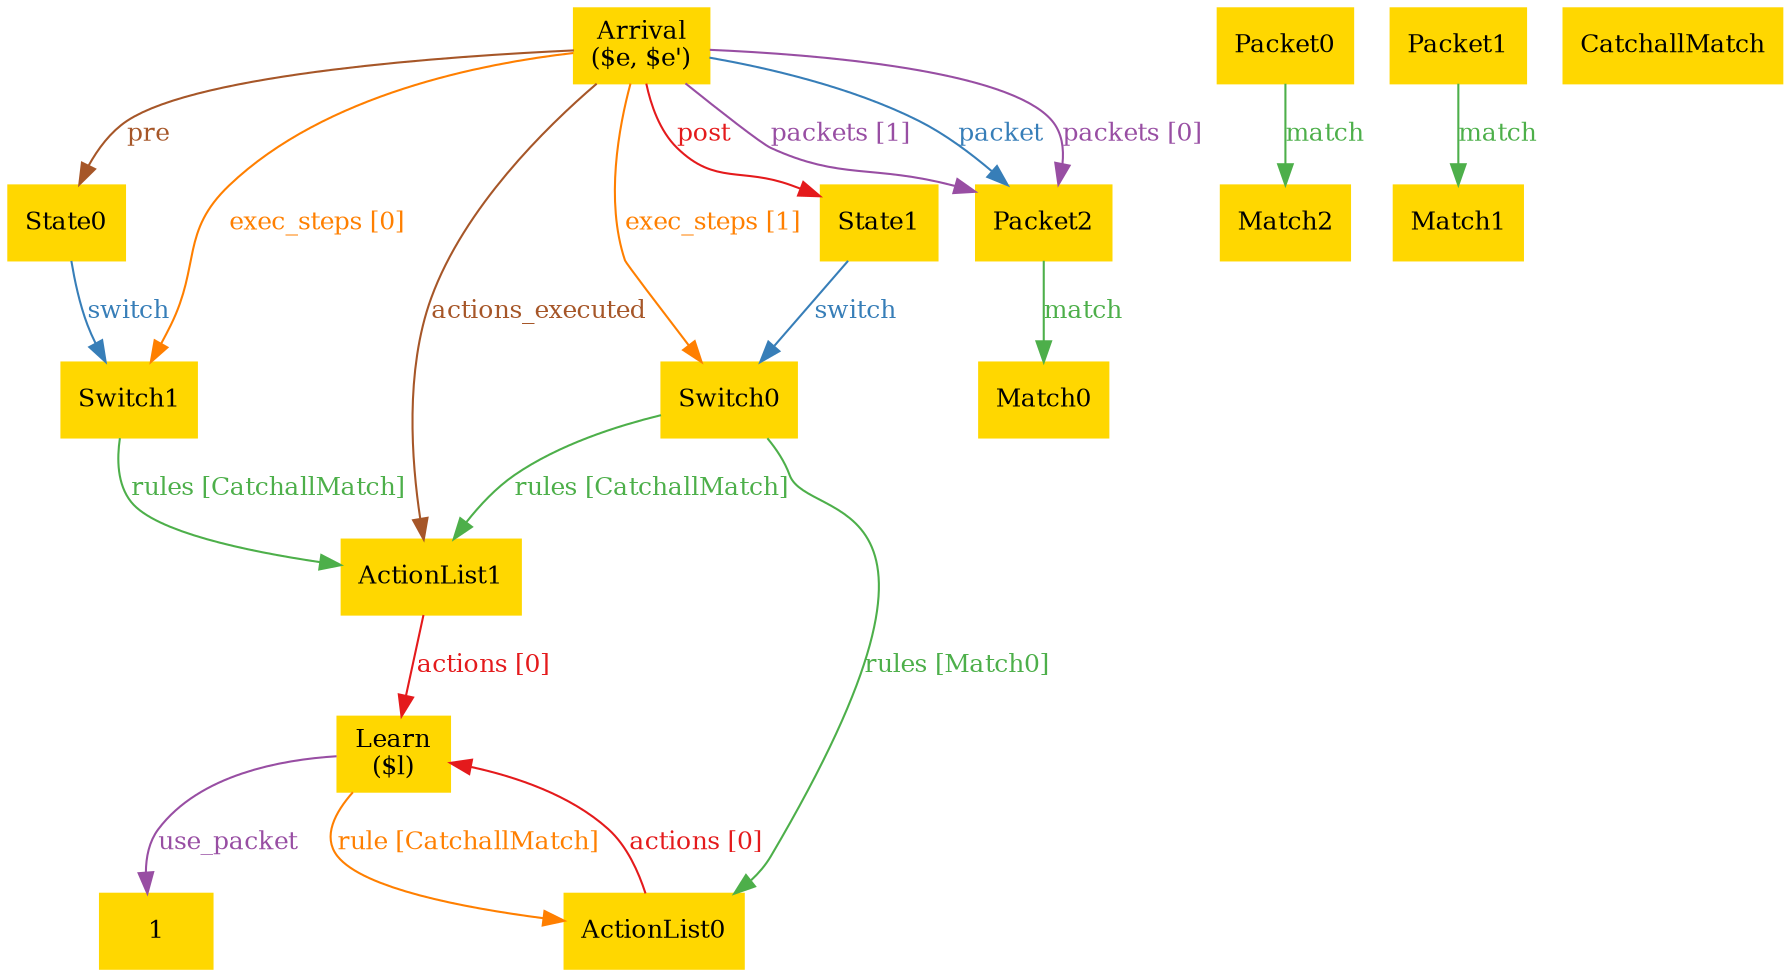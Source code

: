 digraph "graph" {
graph [fontsize=12]
node [fontsize=12]
edge [fontsize=12]
rankdir=TB;
"N9" -> "N8" [uuid = "<ActionList0, 0, Learn>", color = "#e41a1c", fontcolor = "#e41a1c", style = "solid", label = "actions [0]", dir = "back", weight = "1"]
"N10" -> "N9" [uuid = "<ActionList1, 0, Learn>", color = "#e41a1c", fontcolor = "#e41a1c", style = "solid", label = "actions [0]", dir = "forward", weight = "1"]
"N15" -> "N10" [uuid = "<Arrival, ActionList1>", color = "#a65628", fontcolor = "#a65628", style = "solid", label = "actions_executed", dir = "forward", weight = "1"]
"N15" -> "N13" [uuid = "<Arrival, 0, Switch1>", color = "#ff7f00", fontcolor = "#ff7f00", style = "solid", label = "exec_steps [0]", dir = "forward", weight = "1"]
"N15" -> "N11" [uuid = "<Arrival, 1, Switch0>", color = "#ff7f00", fontcolor = "#ff7f00", style = "solid", label = "exec_steps [1]", dir = "forward", weight = "1"]
"N7" -> "N6" [uuid = "<Packet0, Match2>", color = "#4daf4a", fontcolor = "#4daf4a", style = "solid", label = "match", dir = "forward", weight = "1"]
"N5" -> "N4" [uuid = "<Packet1, Match1>", color = "#4daf4a", fontcolor = "#4daf4a", style = "solid", label = "match", dir = "forward", weight = "1"]
"N3" -> "N2" [uuid = "<Packet2, Match0>", color = "#4daf4a", fontcolor = "#4daf4a", style = "solid", label = "match", dir = "forward", weight = "1"]
"N15" -> "N3" [uuid = "<Arrival, Packet2>", color = "#377eb8", fontcolor = "#377eb8", style = "solid", label = "packet", dir = "forward", weight = "1"]
"N15" -> "N3" [uuid = "<Arrival, 0, Packet2>", color = "#984ea3", fontcolor = "#984ea3", style = "solid", label = "packets [0]", dir = "forward", weight = "1"]
"N15" -> "N3" [uuid = "<Arrival, 1, Packet2>", color = "#984ea3", fontcolor = "#984ea3", style = "solid", label = "packets [1]", dir = "forward", weight = "1"]
"N15" -> "N12" [uuid = "<Arrival, State1>", color = "#e41a1c", fontcolor = "#e41a1c", style = "solid", label = "post", dir = "forward", weight = "1"]
"N15" -> "N14" [uuid = "<Arrival, State0>", color = "#a65628", fontcolor = "#a65628", style = "solid", label = "pre", dir = "forward", weight = "1"]
"N9" -> "N8" [uuid = "<Learn, CatchallMatch, ActionList0>", color = "#ff7f00", fontcolor = "#ff7f00", style = "solid", label = "rule [CatchallMatch]", dir = "forward", weight = "1"]
"N11" -> "N10" [uuid = "<Switch0, CatchallMatch, ActionList1>", color = "#4daf4a", fontcolor = "#4daf4a", style = "solid", label = "rules [CatchallMatch]", dir = "forward", weight = "1"]
"N11" -> "N8" [uuid = "<Switch0, Match0, ActionList0>", color = "#4daf4a", fontcolor = "#4daf4a", style = "solid", label = "rules [Match0]", dir = "forward", weight = "1"]
"N13" -> "N10" [uuid = "<Switch1, CatchallMatch, ActionList1>", color = "#4daf4a", fontcolor = "#4daf4a", style = "solid", label = "rules [CatchallMatch]", dir = "forward", weight = "1"]
"N14" -> "N13" [uuid = "<State0, Switch1>", color = "#377eb8", fontcolor = "#377eb8", style = "solid", label = "switch", dir = "forward", weight = "1"]
"N12" -> "N11" [uuid = "<State1, Switch0>", color = "#377eb8", fontcolor = "#377eb8", style = "solid", label = "switch", dir = "forward", weight = "1"]
"N9" -> "N1" [uuid = "<Learn, 1>", color = "#984ea3", fontcolor = "#984ea3", style = "solid", label = "use_packet", dir = "forward", weight = "1"]
"N0" [uuid="CatchallMatch", label="CatchallMatch", color="#ffd700", fontcolor = "#000000", shape = "box", style = "filled, solid"]
"N1" [uuid="1", label="1", color="#ffd700", fontcolor = "#000000", shape = "box", style = "filled, solid"]
"N2" [uuid="Match0", label="Match0", color="#ffd700", fontcolor = "#000000", shape = "box", style = "filled, solid"]
"N3" [uuid="Packet2", label="Packet2", color="#ffd700", fontcolor = "#000000", shape = "box", style = "filled, solid"]
"N4" [uuid="Match1", label="Match1", color="#ffd700", fontcolor = "#000000", shape = "box", style = "filled, solid"]
"N5" [uuid="Packet1", label="Packet1", color="#ffd700", fontcolor = "#000000", shape = "box", style = "filled, solid"]
"N6" [uuid="Match2", label="Match2", color="#ffd700", fontcolor = "#000000", shape = "box", style = "filled, solid"]
"N7" [uuid="Packet0", label="Packet0", color="#ffd700", fontcolor = "#000000", shape = "box", style = "filled, solid"]
"N8" [uuid="ActionList0", label="ActionList0", color="#ffd700", fontcolor = "#000000", shape = "box", style = "filled, solid"]
"N9" [uuid="Learn", label="Learn\n($l)", color="#ffd700", fontcolor = "#000000", shape = "box", style = "filled, solid"]
"N10" [uuid="ActionList1", label="ActionList1", color="#ffd700", fontcolor = "#000000", shape = "box", style = "filled, solid"]
"N11" [uuid="Switch0", label="Switch0", color="#ffd700", fontcolor = "#000000", shape = "box", style = "filled, solid"]
"N12" [uuid="State1", label="State1", color="#ffd700", fontcolor = "#000000", shape = "box", style = "filled, solid"]
"N13" [uuid="Switch1", label="Switch1", color="#ffd700", fontcolor = "#000000", shape = "box", style = "filled, solid"]
"N14" [uuid="State0", label="State0", color="#ffd700", fontcolor = "#000000", shape = "box", style = "filled, solid"]
"N15" [uuid="Arrival", label="Arrival\n($e, $e')", color="#ffd700", fontcolor = "#000000", shape = "box", style = "filled, solid"]
}

